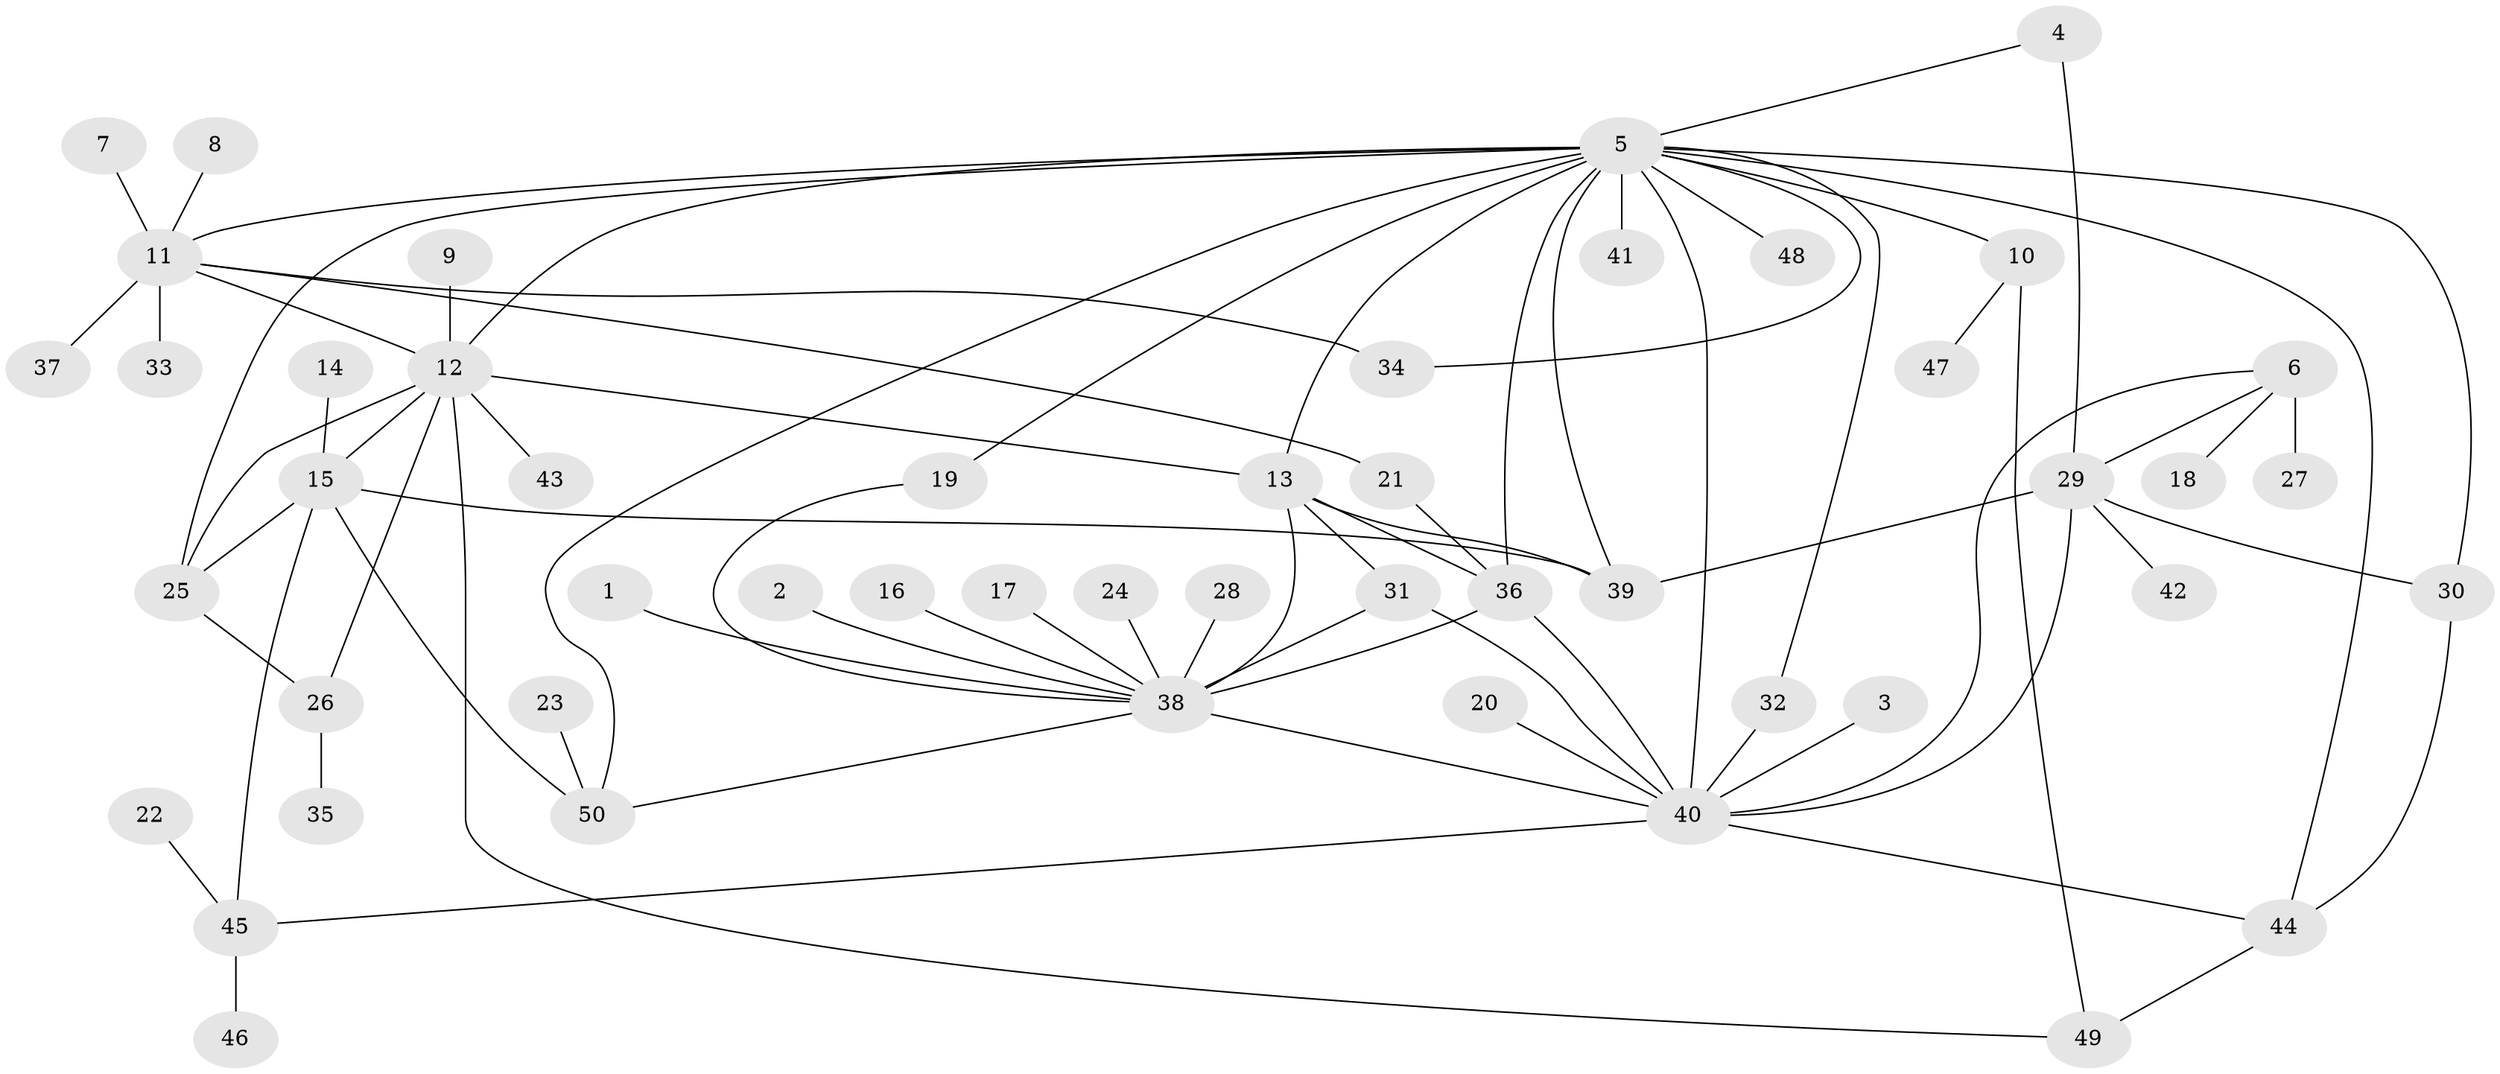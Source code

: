 // original degree distribution, {20: 0.010101010101010102, 8: 0.030303030303030304, 2: 0.20202020202020202, 5: 0.0707070707070707, 13: 0.010101010101010102, 15: 0.010101010101010102, 11: 0.010101010101010102, 1: 0.5151515151515151, 3: 0.0707070707070707, 4: 0.06060606060606061, 6: 0.010101010101010102}
// Generated by graph-tools (version 1.1) at 2025/01/03/09/25 03:01:39]
// undirected, 50 vertices, 77 edges
graph export_dot {
graph [start="1"]
  node [color=gray90,style=filled];
  1;
  2;
  3;
  4;
  5;
  6;
  7;
  8;
  9;
  10;
  11;
  12;
  13;
  14;
  15;
  16;
  17;
  18;
  19;
  20;
  21;
  22;
  23;
  24;
  25;
  26;
  27;
  28;
  29;
  30;
  31;
  32;
  33;
  34;
  35;
  36;
  37;
  38;
  39;
  40;
  41;
  42;
  43;
  44;
  45;
  46;
  47;
  48;
  49;
  50;
  1 -- 38 [weight=1.0];
  2 -- 38 [weight=1.0];
  3 -- 40 [weight=1.0];
  4 -- 5 [weight=1.0];
  4 -- 29 [weight=1.0];
  5 -- 10 [weight=1.0];
  5 -- 11 [weight=1.0];
  5 -- 12 [weight=1.0];
  5 -- 13 [weight=1.0];
  5 -- 19 [weight=1.0];
  5 -- 25 [weight=1.0];
  5 -- 30 [weight=1.0];
  5 -- 32 [weight=1.0];
  5 -- 34 [weight=1.0];
  5 -- 36 [weight=1.0];
  5 -- 39 [weight=1.0];
  5 -- 40 [weight=1.0];
  5 -- 41 [weight=1.0];
  5 -- 44 [weight=1.0];
  5 -- 48 [weight=1.0];
  5 -- 50 [weight=1.0];
  6 -- 18 [weight=1.0];
  6 -- 27 [weight=1.0];
  6 -- 29 [weight=1.0];
  6 -- 40 [weight=1.0];
  7 -- 11 [weight=1.0];
  8 -- 11 [weight=1.0];
  9 -- 12 [weight=1.0];
  10 -- 47 [weight=1.0];
  10 -- 49 [weight=1.0];
  11 -- 12 [weight=1.0];
  11 -- 21 [weight=1.0];
  11 -- 33 [weight=1.0];
  11 -- 34 [weight=1.0];
  11 -- 37 [weight=1.0];
  12 -- 13 [weight=1.0];
  12 -- 15 [weight=1.0];
  12 -- 25 [weight=1.0];
  12 -- 26 [weight=1.0];
  12 -- 43 [weight=1.0];
  12 -- 49 [weight=1.0];
  13 -- 31 [weight=1.0];
  13 -- 36 [weight=1.0];
  13 -- 38 [weight=2.0];
  13 -- 39 [weight=1.0];
  14 -- 15 [weight=1.0];
  15 -- 25 [weight=1.0];
  15 -- 39 [weight=1.0];
  15 -- 45 [weight=1.0];
  15 -- 50 [weight=1.0];
  16 -- 38 [weight=1.0];
  17 -- 38 [weight=1.0];
  19 -- 38 [weight=1.0];
  20 -- 40 [weight=1.0];
  21 -- 36 [weight=1.0];
  22 -- 45 [weight=1.0];
  23 -- 50 [weight=1.0];
  24 -- 38 [weight=1.0];
  25 -- 26 [weight=1.0];
  26 -- 35 [weight=1.0];
  28 -- 38 [weight=1.0];
  29 -- 30 [weight=1.0];
  29 -- 39 [weight=1.0];
  29 -- 40 [weight=1.0];
  29 -- 42 [weight=1.0];
  30 -- 44 [weight=1.0];
  31 -- 38 [weight=2.0];
  31 -- 40 [weight=1.0];
  32 -- 40 [weight=1.0];
  36 -- 38 [weight=1.0];
  36 -- 40 [weight=1.0];
  38 -- 40 [weight=1.0];
  38 -- 50 [weight=1.0];
  40 -- 44 [weight=1.0];
  40 -- 45 [weight=1.0];
  44 -- 49 [weight=1.0];
  45 -- 46 [weight=1.0];
}
